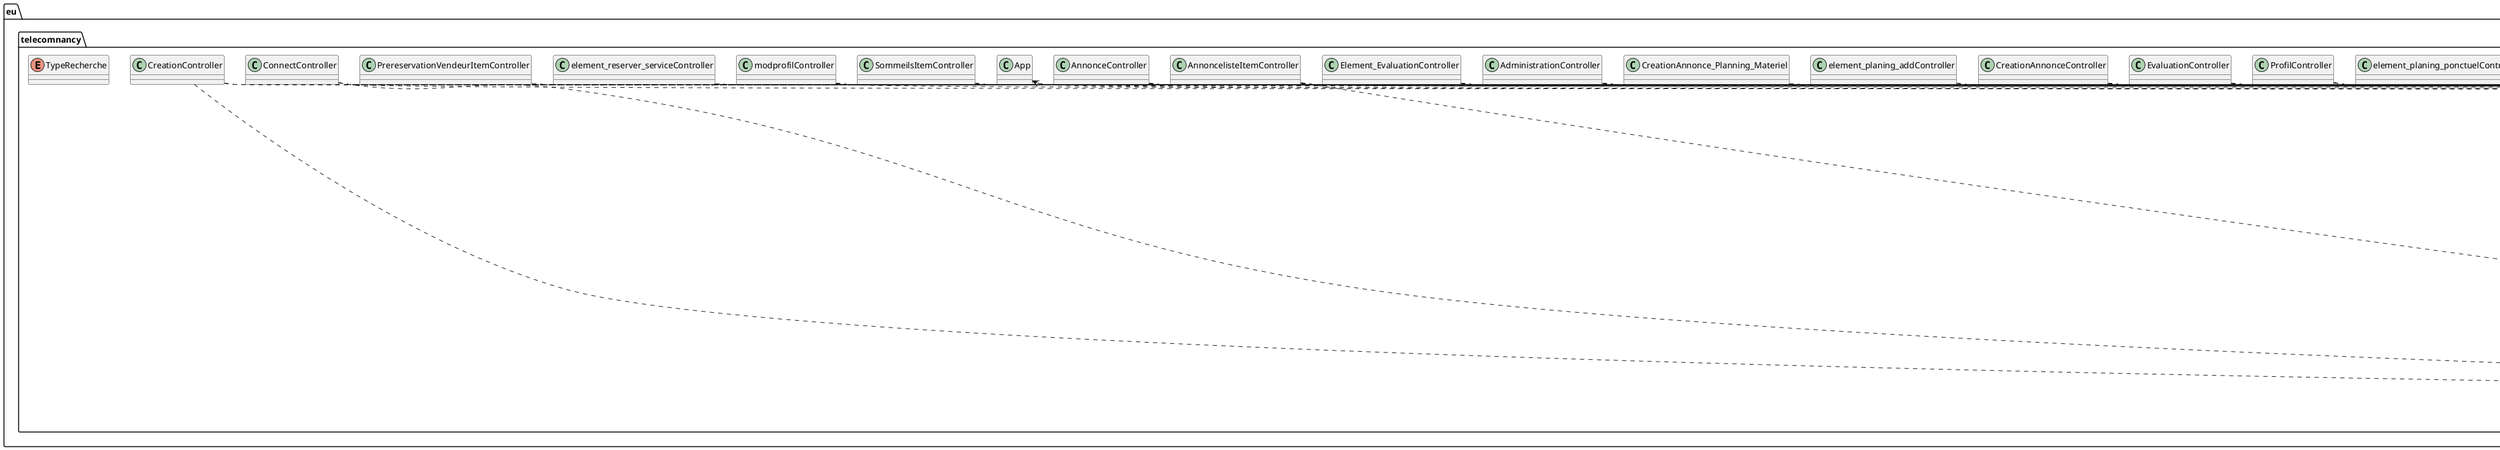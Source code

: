 @startuml "autoclasses"
annotation java.lang.Override
annotation javafx.fxml.FXML
class eu.telecomnancy.AdministrationController
class eu.telecomnancy.AnnonceController
class eu.telecomnancy.AnnoncelisteItemController
class eu.telecomnancy.App
class eu.telecomnancy.BDD_App.API
class eu.telecomnancy.BDD_App.CreateBDD
class eu.telecomnancy.BDD_App.DestroyBDD
class eu.telecomnancy.BDD_App.RemplirBDD
class eu.telecomnancy.BDD_App.TestModify
class eu.telecomnancy.ChatController
class eu.telecomnancy.ChatItemController
class eu.telecomnancy.ConnectController
class eu.telecomnancy.CreationAnnonceController
class eu.telecomnancy.CreationAnnonce_Planning_Materiel
class eu.telecomnancy.CreationAnnonce_Planning_Service
class eu.telecomnancy.CreationController
class eu.telecomnancy.Element_EvaluationController
class eu.telecomnancy.ErrorController
class eu.telecomnancy.EvaluationController
class eu.telecomnancy.FooterController
class eu.telecomnancy.HeaderController
class eu.telecomnancy.HubController
class eu.telecomnancy.ListeAnnonceController
class eu.telecomnancy.MainChatController
class eu.telecomnancy.Model.Annonce
class eu.telecomnancy.Model.Annonce_Recherche
class eu.telecomnancy.Model.Annonce_en_creation
class eu.telecomnancy.Model.Date_M
class eu.telecomnancy.Model.ImageBlob
class eu.telecomnancy.Model.Message
class eu.telecomnancy.Model.Notification
class eu.telecomnancy.Model.Reclamation
class eu.telecomnancy.Model.Reservation
class eu.telecomnancy.Model.Sommeils
class eu.telecomnancy.Model.Utilisateur
class eu.telecomnancy.NotifItemController
class eu.telecomnancy.Outils.Formater
class eu.telecomnancy.PlanningController
class eu.telecomnancy.PlanningReservationController
class eu.telecomnancy.PlanningreslistitemController
class eu.telecomnancy.PrereservationUserController
class eu.telecomnancy.PrereservationVendeurController
class eu.telecomnancy.PrereservationVendeurItemController
class eu.telecomnancy.ProfilController
class eu.telecomnancy.RechercheAnnoncesController
class eu.telecomnancy.ReclamationController
class eu.telecomnancy.ReservationlisteItemController
class eu.telecomnancy.ReserverMaterielController
class eu.telecomnancy.ReserverServiceController
class eu.telecomnancy.SommeilsController
class eu.telecomnancy.SommeilsItemController
class eu.telecomnancy.element_planing_addController
class eu.telecomnancy.element_planing_ponctuelController
class eu.telecomnancy.element_planing_recurrentController
class eu.telecomnancy.element_reserver_serviceController
class eu.telecomnancy.modprofilController
class java.io.File
class java.io.IOException
class java.net.URL
class java.nio.charset.StandardCharsets
class java.nio.file.Files
class java.security.MessageDigest
class java.security.NoSuchAlgorithmException
class java.sql.Connection
class java.sql.DatabaseMetaData
class java.sql.DriverManager
class java.sql.PreparedStatement
class java.sql.ResultSet
class java.sql.SQLException
class java.time.DayOfWeek
class java.time.Instant
class java.time.LocalDate
class java.time.LocalDateTime
class java.time.ZoneId
class java.time.format.DateTimeFormatter
class java.time.temporal.ChronoUnit
class java.util.ArrayList
class java.util.Date
class java.util.HashMap
class java.util.List
class java.util.Map
class java.util.ResourceBundle
class javafx.application.Application
class javafx.collections.FXCollections
class javafx.collections.ObservableList
class javafx.embed.swing.SwingFXUtils
class javafx.event.ActionEvent
class javafx.fxml.FXMLLoader
class javafx.scene.Parent
class javafx.scene.Scene
class javafx.scene.control.Button
class javafx.scene.control.CheckBox
class javafx.scene.control.ChoiceBox
class javafx.scene.control.DatePicker
class javafx.scene.control.Label
class javafx.scene.control.Slider
class javafx.scene.control.TableColumn
class javafx.scene.control.TableView
class javafx.scene.control.TextArea
class javafx.scene.control.TextField
class javafx.scene.control.cell.PropertyValueFactory
class javafx.scene.image.Image
class javafx.scene.image.ImageView
class javafx.scene.layout.HBox
class javafx.scene.layout.VBox
class javafx.scene.text.Font
class javafx.scene.text.Text
class javafx.stage.FileChooser
class javafx.stage.Stage
class javax.imageio.ImageIO
class javax.imageio.ImageWriter
class javax.imageio.stream.ImageOutputStream
enum eu.telecomnancy.TypeRecherche
eu.telecomnancy.AdministrationController ..> javafx.fxml.FXML
eu.telecomnancy.AdministrationController ..> eu.telecomnancy.BDD_App.API
eu.telecomnancy.AdministrationController ..> eu.telecomnancy.Model.Reclamation
eu.telecomnancy.AdministrationController ..> java.sql.ResultSet
eu.telecomnancy.AdministrationController ..> java.sql.SQLException
eu.telecomnancy.AdministrationController ..> java.time.LocalDateTime
eu.telecomnancy.AdministrationController ..> javafx.collections.FXCollections
eu.telecomnancy.AdministrationController ..> javafx.collections.ObservableList
eu.telecomnancy.AdministrationController ..> javafx.scene.control.TableColumn
eu.telecomnancy.AdministrationController ..> javafx.scene.control.TableView
eu.telecomnancy.AdministrationController ..> javafx.scene.control.cell.PropertyValueFactory
eu.telecomnancy.AnnonceController ..> javafx.fxml.FXML
eu.telecomnancy.AnnonceController ..> eu.telecomnancy.BDD_App.API
eu.telecomnancy.AnnonceController ..> eu.telecomnancy.Model.Annonce
eu.telecomnancy.AnnonceController ..> eu.telecomnancy.Model.Date_M
eu.telecomnancy.AnnonceController ..> javafx.scene.control.Button
eu.telecomnancy.AnnonceController ..> javafx.scene.control.Label
eu.telecomnancy.AnnonceController ..> javafx.scene.image.Image
eu.telecomnancy.AnnonceController ..> javafx.scene.image.ImageView
eu.telecomnancy.AnnoncelisteItemController ..> javafx.fxml.FXML
eu.telecomnancy.AnnoncelisteItemController ..> eu.telecomnancy.BDD_App.API
eu.telecomnancy.AnnoncelisteItemController ..> eu.telecomnancy.Model.Annonce
eu.telecomnancy.AnnoncelisteItemController ..> eu.telecomnancy.Model.Date_M
eu.telecomnancy.AnnoncelisteItemController ..> eu.telecomnancy.Outils.Formater
eu.telecomnancy.AnnoncelisteItemController ..> java.net.URL
eu.telecomnancy.AnnoncelisteItemController ..> java.util.ResourceBundle
eu.telecomnancy.AnnoncelisteItemController ..> javafx.event.ActionEvent
eu.telecomnancy.AnnoncelisteItemController ..> javafx.scene.control.Button
eu.telecomnancy.AnnoncelisteItemController ..> javafx.scene.control.Label
eu.telecomnancy.AnnoncelisteItemController ..> javafx.scene.image.Image
eu.telecomnancy.AnnoncelisteItemController ..> javafx.scene.image.ImageView
eu.telecomnancy.App ..> java.lang.Override
eu.telecomnancy.App ..> eu.telecomnancy.Model.Annonce
eu.telecomnancy.App ..> eu.telecomnancy.Model.Annonce_Recherche
eu.telecomnancy.App ..> eu.telecomnancy.Model.Annonce_en_creation
eu.telecomnancy.App ..> eu.telecomnancy.Model.Utilisateur
eu.telecomnancy.App ..> java.io.IOException
eu.telecomnancy.App --|> javafx.application.Application
eu.telecomnancy.App ..> javafx.fxml.FXMLLoader
eu.telecomnancy.App ..> javafx.scene.Parent
eu.telecomnancy.App ..> javafx.scene.Scene
eu.telecomnancy.App ..> javafx.scene.image.Image
eu.telecomnancy.App ..> javafx.scene.text.Font
eu.telecomnancy.App ..> javafx.stage.Stage
eu.telecomnancy.BDD_App.API ..> eu.telecomnancy.App
eu.telecomnancy.BDD_App.API ..> eu.telecomnancy.Model.Annonce
eu.telecomnancy.BDD_App.API ..> eu.telecomnancy.Model.Annonce_Recherche
eu.telecomnancy.BDD_App.API ..> eu.telecomnancy.Model.Annonce_en_creation
eu.telecomnancy.BDD_App.API ..> eu.telecomnancy.Model.Date_M
eu.telecomnancy.BDD_App.API ..> eu.telecomnancy.Model.Reservation
eu.telecomnancy.BDD_App.API ..> eu.telecomnancy.Model.Utilisateur
eu.telecomnancy.BDD_App.API ..> eu.telecomnancy.Outils.Formater
eu.telecomnancy.BDD_App.API ..> java.io.File
eu.telecomnancy.BDD_App.API ..> java.nio.file.Files
eu.telecomnancy.BDD_App.API ..> java.sql.Connection
eu.telecomnancy.BDD_App.API ..> java.sql.DriverManager
eu.telecomnancy.BDD_App.API ..> java.sql.PreparedStatement
eu.telecomnancy.BDD_App.API ..> java.sql.ResultSet
eu.telecomnancy.BDD_App.API ..> java.sql.SQLException
eu.telecomnancy.BDD_App.API ..> java.time.Instant
eu.telecomnancy.BDD_App.API ..> java.util.ArrayList
eu.telecomnancy.BDD_App.API ..> java.util.Date
eu.telecomnancy.BDD_App.CreateBDD ..> java.sql.Connection
eu.telecomnancy.BDD_App.CreateBDD ..> java.sql.DatabaseMetaData
eu.telecomnancy.BDD_App.CreateBDD ..> java.sql.DriverManager
eu.telecomnancy.BDD_App.CreateBDD ..> java.sql.SQLException
eu.telecomnancy.BDD_App.RemplirBDD ..> eu.telecomnancy.Model.ImageBlob
eu.telecomnancy.BDD_App.RemplirBDD ..> eu.telecomnancy.Model.Utilisateur
eu.telecomnancy.BDD_App.RemplirBDD ..> java.sql.Connection
eu.telecomnancy.BDD_App.RemplirBDD ..> java.sql.DriverManager
eu.telecomnancy.BDD_App.RemplirBDD ..> java.sql.SQLException
eu.telecomnancy.BDD_App.RemplirBDD ..> java.time.Instant
eu.telecomnancy.BDD_App.TestModify ..> java.io.File
eu.telecomnancy.BDD_App.TestModify ..> java.nio.file.Files
eu.telecomnancy.BDD_App.TestModify ..> java.sql.Connection
eu.telecomnancy.BDD_App.TestModify ..> java.sql.DriverManager
eu.telecomnancy.BDD_App.TestModify ..> java.sql.PreparedStatement
eu.telecomnancy.ChatController ..> javafx.fxml.FXML
eu.telecomnancy.ChatController ..> eu.telecomnancy.BDD_App.API
eu.telecomnancy.ChatController ..> eu.telecomnancy.Model.Message
eu.telecomnancy.ChatController ..> eu.telecomnancy.Outils.Formater
eu.telecomnancy.ChatController ..> java.io.IOException
eu.telecomnancy.ChatController ..> java.sql.ResultSet
eu.telecomnancy.ChatController ..> java.time.Instant
eu.telecomnancy.ChatController ..> java.util.ArrayList
eu.telecomnancy.ChatController ..> java.util.List
eu.telecomnancy.ChatController ..> javafx.fxml.FXMLLoader
eu.telecomnancy.ChatController ..> javafx.scene.control.Label
eu.telecomnancy.ChatController ..> javafx.scene.control.TextArea
eu.telecomnancy.ChatController ..> javafx.scene.layout.HBox
eu.telecomnancy.ChatController ..> javafx.scene.layout.VBox
eu.telecomnancy.ChatItemController ..> javafx.fxml.FXML
eu.telecomnancy.ChatItemController ..> eu.telecomnancy.Outils.Formater
eu.telecomnancy.ChatItemController ..> java.net.URL
eu.telecomnancy.ChatItemController ..> java.time.LocalDateTime
eu.telecomnancy.ChatItemController ..> java.time.format.DateTimeFormatter
eu.telecomnancy.ChatItemController ..> java.util.ResourceBundle
eu.telecomnancy.ChatItemController ..> javafx.scene.control.Label
eu.telecomnancy.ChatItemController ..> javafx.scene.text.Text
eu.telecomnancy.ConnectController ..> javafx.fxml.FXML
eu.telecomnancy.ConnectController ..> eu.telecomnancy.BDD_App.API
eu.telecomnancy.ConnectController ..> eu.telecomnancy.BDD_App.RemplirBDD
eu.telecomnancy.ConnectController ..> eu.telecomnancy.Outils.Formater
eu.telecomnancy.ConnectController ..> java.io.IOException
eu.telecomnancy.CreationAnnonceController ..> javafx.fxml.FXML
eu.telecomnancy.CreationAnnonceController ..> eu.telecomnancy.Model.Annonce_en_creation
eu.telecomnancy.CreationAnnonceController ..> eu.telecomnancy.Model.ImageBlob
eu.telecomnancy.CreationAnnonceController ..> java.io.File
eu.telecomnancy.CreationAnnonceController ..> javafx.scene.control.ChoiceBox
eu.telecomnancy.CreationAnnonceController ..> javafx.scene.image.Image
eu.telecomnancy.CreationAnnonceController ..> javafx.scene.image.ImageView
eu.telecomnancy.CreationAnnonceController ..> javafx.stage.FileChooser
eu.telecomnancy.CreationAnnonce_Planning_Materiel ..> javafx.fxml.FXML
eu.telecomnancy.CreationAnnonce_Planning_Materiel ..> eu.telecomnancy.BDD_App.API
eu.telecomnancy.CreationAnnonce_Planning_Materiel ..> eu.telecomnancy.Model.Date_M
eu.telecomnancy.CreationAnnonce_Planning_Materiel ..> java.time.LocalDate
eu.telecomnancy.CreationAnnonce_Planning_Materiel ..> javafx.event.ActionEvent
eu.telecomnancy.CreationAnnonce_Planning_Materiel ..> javafx.scene.control.DatePicker
eu.telecomnancy.CreationAnnonce_Planning_Service ..> javafx.fxml.FXML
eu.telecomnancy.CreationAnnonce_Planning_Service ..> java.util.ArrayList
eu.telecomnancy.CreationAnnonce_Planning_Service ..> javafx.event.ActionEvent
eu.telecomnancy.CreationAnnonce_Planning_Service ..> javafx.fxml.FXMLLoader
eu.telecomnancy.CreationAnnonce_Planning_Service ..> javafx.scene.control.Button
eu.telecomnancy.CreationAnnonce_Planning_Service ..> javafx.scene.control.ChoiceBox
eu.telecomnancy.CreationAnnonce_Planning_Service ..> javafx.scene.control.TextField
eu.telecomnancy.CreationAnnonce_Planning_Service ..> javafx.scene.layout.HBox
eu.telecomnancy.CreationAnnonce_Planning_Service ..> javafx.scene.layout.VBox
eu.telecomnancy.CreationController ..> javafx.fxml.FXML
eu.telecomnancy.CreationController ..> eu.telecomnancy.BDD_App.API
eu.telecomnancy.CreationController ..> eu.telecomnancy.Model.Utilisateur
eu.telecomnancy.CreationController ..> eu.telecomnancy.Outils.Formater
eu.telecomnancy.Element_EvaluationController ..> javafx.fxml.FXML
eu.telecomnancy.Element_EvaluationController ..> eu.telecomnancy.BDD_App.API
eu.telecomnancy.Element_EvaluationController ..> eu.telecomnancy.Model.Reservation
eu.telecomnancy.Element_EvaluationController ..> javafx.event.ActionEvent
eu.telecomnancy.Element_EvaluationController ..> javafx.scene.control.Button
eu.telecomnancy.Element_EvaluationController ..> javafx.scene.control.Label
eu.telecomnancy.Element_EvaluationController ..> javafx.scene.control.Slider
eu.telecomnancy.ErrorController ..> javafx.fxml.FXML
eu.telecomnancy.ErrorController ..> javafx.scene.control.Label
eu.telecomnancy.EvaluationController ..> javafx.fxml.FXML
eu.telecomnancy.EvaluationController ..> eu.telecomnancy.BDD_App.API
eu.telecomnancy.EvaluationController ..> eu.telecomnancy.Model.Reservation
eu.telecomnancy.EvaluationController ..> java.util.ArrayList
eu.telecomnancy.EvaluationController ..> javafx.fxml.FXMLLoader
eu.telecomnancy.EvaluationController ..> javafx.scene.layout.HBox
eu.telecomnancy.EvaluationController ..> javafx.scene.layout.VBox
eu.telecomnancy.FooterController ..> javafx.fxml.FXML
eu.telecomnancy.FooterController ..> java.io.IOException
eu.telecomnancy.HeaderController ..> javafx.fxml.FXML
eu.telecomnancy.HeaderController ..> eu.telecomnancy.Outils.Formater
eu.telecomnancy.HeaderController ..> java.io.IOException
eu.telecomnancy.HeaderController ..> java.util.HashMap
eu.telecomnancy.HeaderController ..> java.util.Map
eu.telecomnancy.HeaderController ..> javafx.scene.control.ChoiceBox
eu.telecomnancy.HeaderController ..> javafx.scene.control.Label
eu.telecomnancy.HubController ..> javafx.fxml.FXML
eu.telecomnancy.HubController ..> eu.telecomnancy.BDD_App.API
eu.telecomnancy.HubController ..> eu.telecomnancy.Model.Notification
eu.telecomnancy.HubController ..> eu.telecomnancy.Model.Reservation
eu.telecomnancy.HubController ..> java.io.IOException
eu.telecomnancy.HubController ..> java.sql.ResultSet
eu.telecomnancy.HubController ..> java.time.Instant
eu.telecomnancy.HubController ..> java.util.ArrayList
eu.telecomnancy.HubController ..> java.util.List
eu.telecomnancy.HubController ..> javafx.fxml.FXMLLoader
eu.telecomnancy.HubController ..> javafx.scene.layout.HBox
eu.telecomnancy.HubController ..> javafx.scene.layout.VBox
eu.telecomnancy.ListeAnnonceController ..> javafx.fxml.FXML
eu.telecomnancy.ListeAnnonceController ..> eu.telecomnancy.BDD_App.API
eu.telecomnancy.ListeAnnonceController ..> eu.telecomnancy.Model.Annonce
eu.telecomnancy.ListeAnnonceController ..> java.util.ArrayList
eu.telecomnancy.ListeAnnonceController ..> java.util.List
eu.telecomnancy.ListeAnnonceController ..> javafx.fxml.FXMLLoader
eu.telecomnancy.ListeAnnonceController ..> javafx.scene.layout.HBox
eu.telecomnancy.ListeAnnonceController ..> javafx.scene.layout.VBox
eu.telecomnancy.MainChatController ..> javafx.fxml.FXML
eu.telecomnancy.MainChatController ..> eu.telecomnancy.BDD_App.API
eu.telecomnancy.MainChatController ..> java.sql.ResultSet
eu.telecomnancy.MainChatController ..> javafx.scene.control.ChoiceBox
eu.telecomnancy.MainChatController ..> javafx.scene.control.TextField
eu.telecomnancy.Model.Annonce ..> eu.telecomnancy.BDD_App.API
eu.telecomnancy.Model.Annonce_en_creation ..> eu.telecomnancy.BDD_App.API
eu.telecomnancy.Model.Annonce_en_creation ..> java.util.ArrayList
eu.telecomnancy.Model.Date_M ..> java.time.LocalDate
eu.telecomnancy.Model.ImageBlob ..> java.io.File
eu.telecomnancy.Model.ImageBlob ..> java.nio.file.Files
eu.telecomnancy.Model.ImageBlob ..> javafx.embed.swing.SwingFXUtils
eu.telecomnancy.Model.ImageBlob ..> javafx.scene.image.Image
eu.telecomnancy.Model.ImageBlob ..> javafx.scene.image.ImageView
eu.telecomnancy.Model.ImageBlob ..> javax.imageio.ImageIO
eu.telecomnancy.Model.ImageBlob ..> javax.imageio.ImageWriter
eu.telecomnancy.Model.ImageBlob ..> javax.imageio.stream.ImageOutputStream
eu.telecomnancy.Model.Message ..> eu.telecomnancy.BDD_App.API
eu.telecomnancy.Model.Notification ..> eu.telecomnancy.BDD_App.API
eu.telecomnancy.Model.Reservation ..> eu.telecomnancy.BDD_App.API
eu.telecomnancy.Model.Utilisateur ..> eu.telecomnancy.BDD_App.API
eu.telecomnancy.Model.Utilisateur ..> eu.telecomnancy.Outils.Formater
eu.telecomnancy.Model.Utilisateur ..> java.util.ArrayList
eu.telecomnancy.NotifItemController ..> javafx.fxml.FXML
eu.telecomnancy.NotifItemController ..> eu.telecomnancy.BDD_App.API
eu.telecomnancy.NotifItemController ..> java.io.IOException
eu.telecomnancy.NotifItemController ..> java.net.URL
eu.telecomnancy.NotifItemController ..> java.time.LocalDateTime
eu.telecomnancy.NotifItemController ..> java.time.format.DateTimeFormatter
eu.telecomnancy.NotifItemController ..> java.util.ResourceBundle
eu.telecomnancy.NotifItemController ..> javafx.scene.control.Button
eu.telecomnancy.NotifItemController ..> javafx.scene.control.Label
eu.telecomnancy.Outils.Formater ..> java.nio.charset.StandardCharsets
eu.telecomnancy.Outils.Formater ..> java.security.MessageDigest
eu.telecomnancy.Outils.Formater ..> java.security.NoSuchAlgorithmException
eu.telecomnancy.PlanningController ..> javafx.fxml.FXML
eu.telecomnancy.PlanningController ..> eu.telecomnancy.BDD_App.API
eu.telecomnancy.PlanningController ..> eu.telecomnancy.Model.Reservation
eu.telecomnancy.PlanningController ..> java.sql.ResultSet
eu.telecomnancy.PlanningController ..> java.time.Instant
eu.telecomnancy.PlanningController ..> java.time.LocalDateTime
eu.telecomnancy.PlanningController ..> java.time.format.DateTimeFormatter
eu.telecomnancy.PlanningController ..> java.util.ArrayList
eu.telecomnancy.PlanningController ..> java.util.List
eu.telecomnancy.PlanningController ..> javafx.fxml.FXMLLoader
eu.telecomnancy.PlanningController ..> javafx.scene.control.Label
eu.telecomnancy.PlanningController ..> javafx.scene.layout.HBox
eu.telecomnancy.PlanningController ..> javafx.scene.layout.VBox
eu.telecomnancy.PlanningReservationController ..> javafx.fxml.FXML
eu.telecomnancy.PlanningReservationController ..> eu.telecomnancy.BDD_App.API
eu.telecomnancy.PlanningReservationController ..> eu.telecomnancy.Model.Date_M
eu.telecomnancy.PlanningReservationController ..> eu.telecomnancy.Model.Reservation
eu.telecomnancy.PlanningReservationController ..> java.sql.ResultSet
eu.telecomnancy.PlanningReservationController ..> java.time.Instant
eu.telecomnancy.PlanningReservationController ..> java.time.LocalDateTime
eu.telecomnancy.PlanningReservationController ..> java.time.format.DateTimeFormatter
eu.telecomnancy.PlanningReservationController ..> java.util.ArrayList
eu.telecomnancy.PlanningReservationController ..> java.util.List
eu.telecomnancy.PlanningReservationController ..> javafx.fxml.FXMLLoader
eu.telecomnancy.PlanningReservationController ..> javafx.scene.control.Label
eu.telecomnancy.PlanningReservationController ..> javafx.scene.layout.HBox
eu.telecomnancy.PlanningReservationController ..> javafx.scene.layout.VBox
eu.telecomnancy.PlanningreslistitemController ..> javafx.fxml.FXML
eu.telecomnancy.PlanningreslistitemController ..> eu.telecomnancy.Model.Date_M
eu.telecomnancy.PlanningreslistitemController ..> java.net.URL
eu.telecomnancy.PlanningreslistitemController ..> java.util.ResourceBundle
eu.telecomnancy.PlanningreslistitemController ..> javafx.scene.control.Label
eu.telecomnancy.PrereservationUserController ..> javafx.fxml.FXML
eu.telecomnancy.PrereservationUserController ..> eu.telecomnancy.BDD_App.API
eu.telecomnancy.PrereservationUserController ..> eu.telecomnancy.Model.Reservation
eu.telecomnancy.PrereservationUserController ..> java.util.ArrayList
eu.telecomnancy.PrereservationUserController ..> java.util.List
eu.telecomnancy.PrereservationUserController ..> javafx.fxml.FXMLLoader
eu.telecomnancy.PrereservationUserController ..> javafx.scene.layout.HBox
eu.telecomnancy.PrereservationUserController ..> javafx.scene.layout.VBox
eu.telecomnancy.PrereservationVendeurController ..> javafx.fxml.FXML
eu.telecomnancy.PrereservationVendeurController ..> eu.telecomnancy.BDD_App.API
eu.telecomnancy.PrereservationVendeurController ..> eu.telecomnancy.Model.Reservation
eu.telecomnancy.PrereservationVendeurController ..> java.util.ArrayList
eu.telecomnancy.PrereservationVendeurController ..> java.util.List
eu.telecomnancy.PrereservationVendeurController ..> javafx.fxml.FXMLLoader
eu.telecomnancy.PrereservationVendeurController ..> javafx.scene.layout.HBox
eu.telecomnancy.PrereservationVendeurController ..> javafx.scene.layout.VBox
eu.telecomnancy.PrereservationVendeurItemController ..> javafx.fxml.FXML
eu.telecomnancy.PrereservationVendeurItemController ..> eu.telecomnancy.BDD_App.API
eu.telecomnancy.PrereservationVendeurItemController ..> eu.telecomnancy.Model.Date_M
eu.telecomnancy.PrereservationVendeurItemController ..> eu.telecomnancy.Model.Reservation
eu.telecomnancy.PrereservationVendeurItemController ..> eu.telecomnancy.Model.Utilisateur
eu.telecomnancy.PrereservationVendeurItemController ..> javafx.event.ActionEvent
eu.telecomnancy.PrereservationVendeurItemController ..> javafx.scene.control.Button
eu.telecomnancy.PrereservationVendeurItemController ..> javafx.scene.control.Label
eu.telecomnancy.ProfilController ..> javafx.fxml.FXML
eu.telecomnancy.ProfilController ..> eu.telecomnancy.BDD_App.API
eu.telecomnancy.ProfilController ..> eu.telecomnancy.Model.Utilisateur
eu.telecomnancy.ProfilController ..> java.io.IOException
eu.telecomnancy.ProfilController ..> javafx.scene.control.Label
eu.telecomnancy.ProfilController ..> javafx.scene.image.Image
eu.telecomnancy.ProfilController ..> javafx.scene.image.ImageView
eu.telecomnancy.RechercheAnnoncesController ..> javafx.fxml.FXML
eu.telecomnancy.RechercheAnnoncesController ..> eu.telecomnancy.Model.Annonce_Recherche
eu.telecomnancy.RechercheAnnoncesController ..> java.time.ZoneId
eu.telecomnancy.RechercheAnnoncesController ..> javafx.event.ActionEvent
eu.telecomnancy.RechercheAnnoncesController ..> javafx.scene.control.CheckBox
eu.telecomnancy.RechercheAnnoncesController ..> javafx.scene.control.DatePicker
eu.telecomnancy.RechercheAnnoncesController ..> javafx.scene.control.Slider
eu.telecomnancy.RechercheAnnoncesController ..> javafx.scene.control.TextField
eu.telecomnancy.ReclamationController ..> javafx.fxml.FXML
eu.telecomnancy.ReclamationController ..> eu.telecomnancy.BDD_App.API
eu.telecomnancy.ReclamationController ..> java.io.IOException
eu.telecomnancy.ReclamationController ..> javafx.scene.control.TextArea
eu.telecomnancy.ReservationlisteItemController ..> javafx.fxml.FXML
eu.telecomnancy.ReservationlisteItemController ..> eu.telecomnancy.Model.Annonce
eu.telecomnancy.ReservationlisteItemController ..> eu.telecomnancy.Model.Reservation
eu.telecomnancy.ReservationlisteItemController ..> java.io.IOException
eu.telecomnancy.ReservationlisteItemController ..> java.net.URL
eu.telecomnancy.ReservationlisteItemController ..> java.util.ResourceBundle
eu.telecomnancy.ReservationlisteItemController ..> javafx.scene.control.Label
eu.telecomnancy.ReserverMaterielController ..> javafx.fxml.FXML
eu.telecomnancy.ReserverMaterielController ..> eu.telecomnancy.BDD_App.API
eu.telecomnancy.ReserverMaterielController ..> eu.telecomnancy.Model.Annonce
eu.telecomnancy.ReserverMaterielController ..> eu.telecomnancy.Model.Date_M
eu.telecomnancy.ReserverMaterielController ..> java.time.LocalDate
eu.telecomnancy.ReserverMaterielController ..> java.util.List
eu.telecomnancy.ReserverMaterielController ..> javafx.fxml.FXMLLoader
eu.telecomnancy.ReserverMaterielController ..> javafx.scene.control.DatePicker
eu.telecomnancy.ReserverMaterielController ..> javafx.scene.control.Label
eu.telecomnancy.ReserverMaterielController ..> javafx.scene.control.TextField
eu.telecomnancy.ReserverMaterielController ..> javafx.scene.layout.HBox
eu.telecomnancy.ReserverMaterielController ..> javafx.scene.layout.VBox
eu.telecomnancy.ReserverServiceController ..> javafx.fxml.FXML
eu.telecomnancy.ReserverServiceController ..> eu.telecomnancy.BDD_App.API
eu.telecomnancy.ReserverServiceController ..> eu.telecomnancy.Model.Date_M
eu.telecomnancy.ReserverServiceController ..> java.util.ArrayList
eu.telecomnancy.ReserverServiceController ..> javafx.fxml.FXMLLoader
eu.telecomnancy.ReserverServiceController ..> javafx.scene.control.Label
eu.telecomnancy.ReserverServiceController ..> javafx.scene.layout.HBox
eu.telecomnancy.ReserverServiceController ..> javafx.scene.layout.VBox
eu.telecomnancy.SommeilsController ..> javafx.fxml.FXML
eu.telecomnancy.SommeilsController ..> eu.telecomnancy.BDD_App.API
eu.telecomnancy.SommeilsController ..> eu.telecomnancy.Model.Date_M
eu.telecomnancy.SommeilsController ..> eu.telecomnancy.Model.Sommeils
eu.telecomnancy.SommeilsController ..> java.sql.ResultSet
eu.telecomnancy.SommeilsController ..> java.util.ArrayList
eu.telecomnancy.SommeilsController ..> java.util.List
eu.telecomnancy.SommeilsController ..> javafx.event.ActionEvent
eu.telecomnancy.SommeilsController ..> javafx.fxml.FXMLLoader
eu.telecomnancy.SommeilsController ..> javafx.scene.control.DatePicker
eu.telecomnancy.SommeilsController ..> javafx.scene.layout.HBox
eu.telecomnancy.SommeilsController ..> javafx.scene.layout.VBox
eu.telecomnancy.SommeilsItemController ..> javafx.fxml.FXML
eu.telecomnancy.SommeilsItemController ..> eu.telecomnancy.BDD_App.API
eu.telecomnancy.SommeilsItemController ..> javafx.event.ActionEvent
eu.telecomnancy.SommeilsItemController ..> javafx.scene.control.Label
eu.telecomnancy.element_planing_addController ..> javafx.fxml.FXML
eu.telecomnancy.element_planing_addController ..> javafx.event.ActionEvent
eu.telecomnancy.element_planing_addController ..> javafx.scene.layout.HBox
eu.telecomnancy.element_planing_ponctuelController ..> javafx.fxml.FXML
eu.telecomnancy.element_planing_ponctuelController ..> eu.telecomnancy.Model.Date_M
eu.telecomnancy.element_planing_ponctuelController ..> javafx.event.ActionEvent
eu.telecomnancy.element_planing_ponctuelController ..> javafx.scene.control.DatePicker
eu.telecomnancy.element_planing_ponctuelController ..> javafx.scene.control.TextField
eu.telecomnancy.element_planing_ponctuelController ..> javafx.scene.layout.HBox
eu.telecomnancy.element_planing_recurrentController ..> javafx.fxml.FXML
eu.telecomnancy.element_planing_recurrentController ..> eu.telecomnancy.Model.Date_M
eu.telecomnancy.element_planing_recurrentController ..> java.time.DayOfWeek
eu.telecomnancy.element_planing_recurrentController ..> java.time.LocalDate
eu.telecomnancy.element_planing_recurrentController ..> java.time.temporal.ChronoUnit
eu.telecomnancy.element_planing_recurrentController ..> java.util.ArrayList
eu.telecomnancy.element_planing_recurrentController ..> java.util.List
eu.telecomnancy.element_planing_recurrentController ..> javafx.event.ActionEvent
eu.telecomnancy.element_planing_recurrentController ..> javafx.scene.control.ChoiceBox
eu.telecomnancy.element_planing_recurrentController ..> javafx.scene.control.DatePicker
eu.telecomnancy.element_planing_recurrentController ..> javafx.scene.control.TextField
eu.telecomnancy.element_planing_recurrentController ..> javafx.scene.layout.HBox
eu.telecomnancy.element_reserver_serviceController ..> javafx.fxml.FXML
eu.telecomnancy.element_reserver_serviceController ..> eu.telecomnancy.BDD_App.API
eu.telecomnancy.element_reserver_serviceController ..> eu.telecomnancy.Model.Date_M
eu.telecomnancy.element_reserver_serviceController ..> javafx.event.ActionEvent
eu.telecomnancy.element_reserver_serviceController ..> javafx.scene.control.Label
eu.telecomnancy.element_reserver_serviceController ..> javafx.scene.layout.HBox
eu.telecomnancy.modprofilController ..> javafx.fxml.FXML
eu.telecomnancy.modprofilController ..> eu.telecomnancy.BDD_App.API
eu.telecomnancy.modprofilController ..> eu.telecomnancy.Model.ImageBlob
eu.telecomnancy.modprofilController ..> eu.telecomnancy.Model.Utilisateur
eu.telecomnancy.modprofilController ..> java.io.File
eu.telecomnancy.modprofilController ..> javafx.scene.image.Image
eu.telecomnancy.modprofilController ..> javafx.scene.image.ImageView
eu.telecomnancy.modprofilController ..> javafx.stage.FileChooser
@enduml